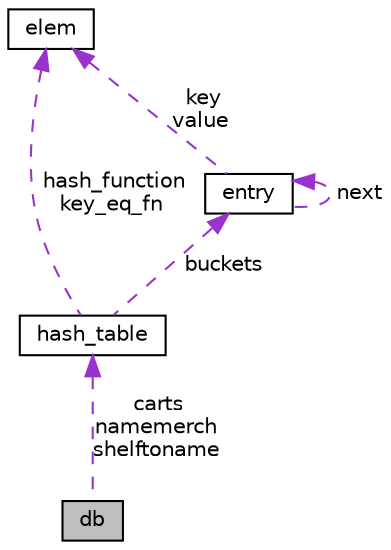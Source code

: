digraph "db"
{
 // LATEX_PDF_SIZE
  edge [fontname="Helvetica",fontsize="10",labelfontname="Helvetica",labelfontsize="10"];
  node [fontname="Helvetica",fontsize="10",shape=record];
  Node1 [label="db",height=0.2,width=0.4,color="black", fillcolor="grey75", style="filled", fontcolor="black",tooltip=" "];
  Node2 -> Node1 [dir="back",color="darkorchid3",fontsize="10",style="dashed",label=" carts\nnamemerch\nshelftoname" ,fontname="Helvetica"];
  Node2 [label="hash_table",height=0.2,width=0.4,color="black", fillcolor="white", style="filled",URL="$structhash__table.html",tooltip=" "];
  Node3 -> Node2 [dir="back",color="darkorchid3",fontsize="10",style="dashed",label=" buckets" ,fontname="Helvetica"];
  Node3 [label="entry",height=0.2,width=0.4,color="black", fillcolor="white", style="filled",URL="$structentry.html",tooltip=" "];
  Node3 -> Node3 [dir="back",color="darkorchid3",fontsize="10",style="dashed",label=" next" ,fontname="Helvetica"];
  Node4 -> Node3 [dir="back",color="darkorchid3",fontsize="10",style="dashed",label=" key\nvalue" ,fontname="Helvetica"];
  Node4 [label="elem",height=0.2,width=0.4,color="black", fillcolor="white", style="filled",URL="$unionelem.html",tooltip=" "];
  Node4 -> Node2 [dir="back",color="darkorchid3",fontsize="10",style="dashed",label=" hash_function\nkey_eq_fn" ,fontname="Helvetica"];
}
